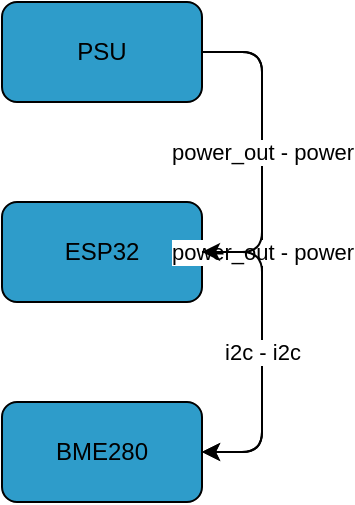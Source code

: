 <mxGraphModel dx="1190" dy="757" grid="1" gridSize="10" guides="1" tooltips="1" connect="1" arrows="1" fold="1" page="1" pageScale="1" pageWidth="850" pageHeight="1100" background="#ffffff">
  <root>
    <mxCell id="0"/>
    <mxCell id="1" parent="0"/>
    <mxCell id="e11ea481-0394-4402-a6fb-e148214c2dc7" value="PSU" style="rounded=1;shape=rectangle;whiteSpace=wrap;html=1;fillColor=#2E9CCA;" vertex="1" parent="1">
      <mxGeometry x="200" y="100" width="100" height="50" as="geometry"/>
    </mxCell>
    <mxCell id="da0bd83e-9d96-4f36-bcf3-875392a5189b" value="ESP32" style="rounded=1;shape=rectangle;whiteSpace=wrap;html=1;fillColor=#2E9CCA;" vertex="1" parent="1">
      <mxGeometry x="200" y="200" width="100" height="50" as="geometry"/>
    </mxCell>
    <mxCell id="d121d2be-c2ce-4fe6-8728-20d68f2d3f91" value="BME280" style="rounded=1;shape=rectangle;whiteSpace=wrap;html=1;fillColor=#2E9CCA;" vertex="1" parent="1">
      <mxGeometry x="200" y="300" width="100" height="50" as="geometry"/>
    </mxCell>
    <mxCell style="edgeStyle=entityRelationEdgeStyle;rounded=1;orthogonalLoop=1;jettySize=auto;html=1;strokeColor=#000000;" value="power_out - power" edge="1" parent="1" source="e11ea481-0394-4402-a6fb-e148214c2dc7" target="d121d2be-c2ce-4fe6-8728-20d68f2d3f91">
      <mxGeometry relative="1" as="geometry"/>
    </mxCell>
    <mxCell style="edgeStyle=entityRelationEdgeStyle;rounded=1;orthogonalLoop=1;jettySize=auto;html=1;strokeColor=#000000;" value="power_out - power" edge="1" parent="1" source="e11ea481-0394-4402-a6fb-e148214c2dc7" target="da0bd83e-9d96-4f36-bcf3-875392a5189b">
      <mxGeometry relative="1" as="geometry"/>
    </mxCell>
    <mxCell style="edgeStyle=entityRelationEdgeStyle;rounded=1;orthogonalLoop=1;jettySize=auto;html=1;strokeColor=#000000;" value="i2c - i2c" edge="1" parent="1" source="da0bd83e-9d96-4f36-bcf3-875392a5189b" target="d121d2be-c2ce-4fe6-8728-20d68f2d3f91">
      <mxGeometry relative="1" as="geometry"/>
    </mxCell>
  </root>
</mxGraphModel>

